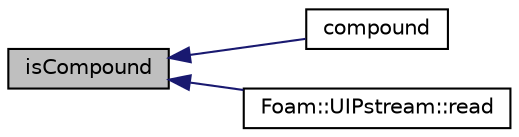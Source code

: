 digraph "isCompound"
{
  bgcolor="transparent";
  edge [fontname="Helvetica",fontsize="10",labelfontname="Helvetica",labelfontsize="10"];
  node [fontname="Helvetica",fontsize="10",shape=record];
  rankdir="LR";
  Node1 [label="isCompound",height=0.2,width=0.4,color="black", fillcolor="grey75", style="filled", fontcolor="black"];
  Node1 -> Node2 [dir="back",color="midnightblue",fontsize="10",style="solid",fontname="Helvetica"];
  Node2 [label="compound",height=0.2,width=0.4,color="black",URL="$a00336.html#a73a0e0103a597c22c270606809833aa4",tooltip="Construct null. "];
  Node1 -> Node3 [dir="back",color="midnightblue",fontsize="10",style="solid",fontname="Helvetica"];
  Node3 [label="Foam::UIPstream::read",height=0.2,width=0.4,color="black",URL="$a02734.html#a3d4b02e5b143d1a4ba9a5b34f11b4ed1",tooltip="Return next token from stream. "];
}
